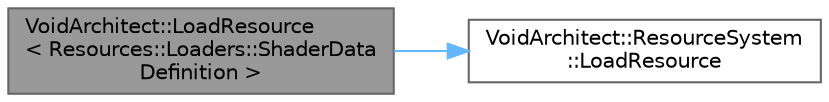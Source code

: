 digraph "VoidArchitect::LoadResource&lt; Resources::Loaders::ShaderDataDefinition &gt;"
{
 // LATEX_PDF_SIZE
  bgcolor="transparent";
  edge [fontname=Helvetica,fontsize=10,labelfontname=Helvetica,labelfontsize=10];
  node [fontname=Helvetica,fontsize=10,shape=box,height=0.2,width=0.4];
  rankdir="LR";
  Node1 [id="Node000001",label="VoidArchitect::LoadResource\l\< Resources::Loaders::ShaderData\lDefinition \>",height=0.2,width=0.4,color="gray40", fillcolor="grey60", style="filled", fontcolor="black",tooltip=" "];
  Node1 -> Node2 [id="edge1_Node000001_Node000002",color="steelblue1",style="solid",tooltip=" "];
  Node2 [id="Node000002",label="VoidArchitect::ResourceSystem\l::LoadResource",height=0.2,width=0.4,color="grey40", fillcolor="white", style="filled",URL="$class_void_architect_1_1_resource_system.html#ad3f963d9827adca26203a76dc82646a0",tooltip=" "];
}
